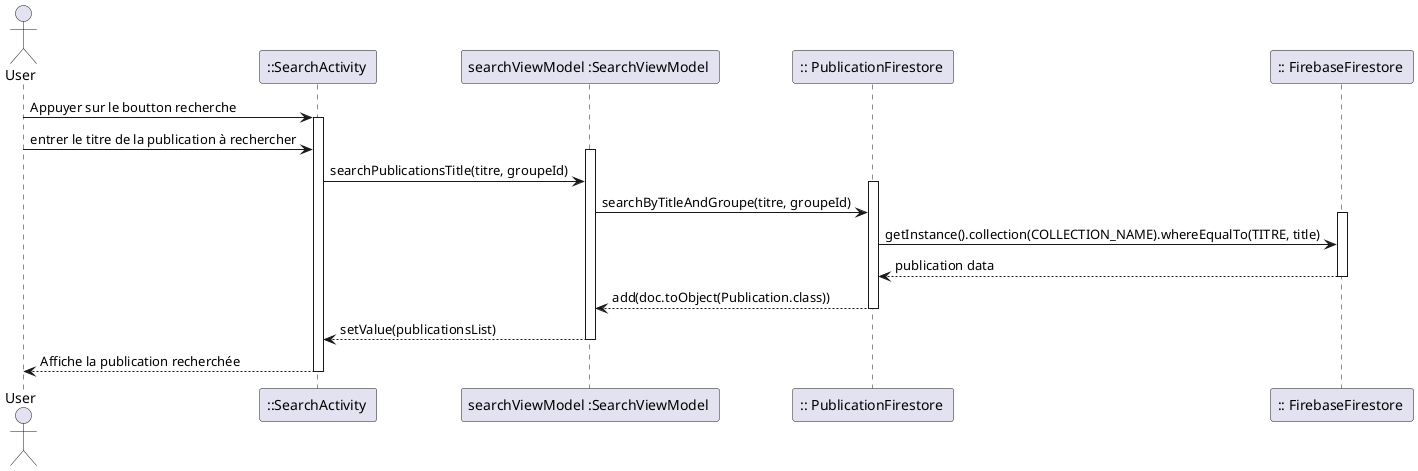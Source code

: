 @startuml
actor User as g
participant "::SearchActivity " as act
participant "searchViewModel :SearchViewModel " as pub
participant ":: PublicationFirestore " as pubb
participant ":: FirebaseFirestore " as base

g -> act : Appuyer sur le boutton recherche
activate act
g -> act : entrer le titre de la publication à rechercher
activate pub
act -> pub : searchPublicationsTitle(titre, groupeId)
activate pubb
pub -> pubb : searchByTitleAndGroupe(titre, groupeId)
activate base
pubb -> base : getInstance().collection(COLLECTION_NAME).whereEqualTo(TITRE, title)
base --> pubb : publication data
deactivate base
pubb --> pub : add(doc.toObject(Publication.class))
deactivate pubb
pub --> act : setValue(publicationsList)
deactivate pub
act --> g : Affiche la publication recherchée
deactivate act


@enduml